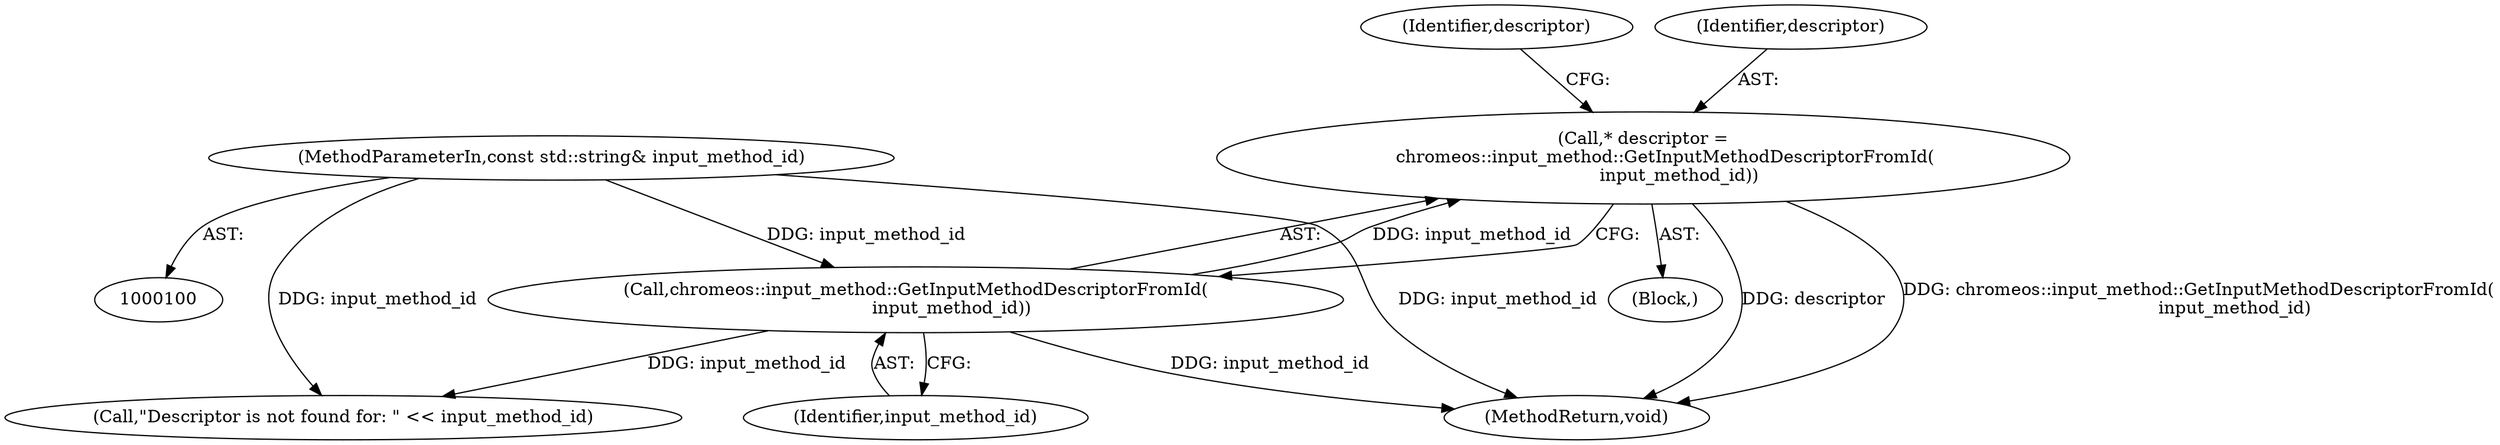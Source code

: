 digraph "1_Chrome_dc7b094a338c6c521f918f478e993f0f74bbea0d_3@pointer" {
"1000104" [label="(Call,* descriptor =\n        chromeos::input_method::GetInputMethodDescriptorFromId(\n             input_method_id))"];
"1000106" [label="(Call,chromeos::input_method::GetInputMethodDescriptorFromId(\n             input_method_id))"];
"1000101" [label="(MethodParameterIn,const std::string& input_method_id)"];
"1000102" [label="(Block,)"];
"1000109" [label="(Identifier,descriptor)"];
"1000122" [label="(MethodReturn,void)"];
"1000107" [label="(Identifier,input_method_id)"];
"1000119" [label="(Call,\"Descriptor is not found for: \" << input_method_id)"];
"1000106" [label="(Call,chromeos::input_method::GetInputMethodDescriptorFromId(\n             input_method_id))"];
"1000105" [label="(Identifier,descriptor)"];
"1000101" [label="(MethodParameterIn,const std::string& input_method_id)"];
"1000104" [label="(Call,* descriptor =\n        chromeos::input_method::GetInputMethodDescriptorFromId(\n             input_method_id))"];
"1000104" -> "1000102"  [label="AST: "];
"1000104" -> "1000106"  [label="CFG: "];
"1000105" -> "1000104"  [label="AST: "];
"1000106" -> "1000104"  [label="AST: "];
"1000109" -> "1000104"  [label="CFG: "];
"1000104" -> "1000122"  [label="DDG: descriptor"];
"1000104" -> "1000122"  [label="DDG: chromeos::input_method::GetInputMethodDescriptorFromId(\n             input_method_id)"];
"1000106" -> "1000104"  [label="DDG: input_method_id"];
"1000106" -> "1000107"  [label="CFG: "];
"1000107" -> "1000106"  [label="AST: "];
"1000106" -> "1000122"  [label="DDG: input_method_id"];
"1000101" -> "1000106"  [label="DDG: input_method_id"];
"1000106" -> "1000119"  [label="DDG: input_method_id"];
"1000101" -> "1000100"  [label="AST: "];
"1000101" -> "1000122"  [label="DDG: input_method_id"];
"1000101" -> "1000119"  [label="DDG: input_method_id"];
}
